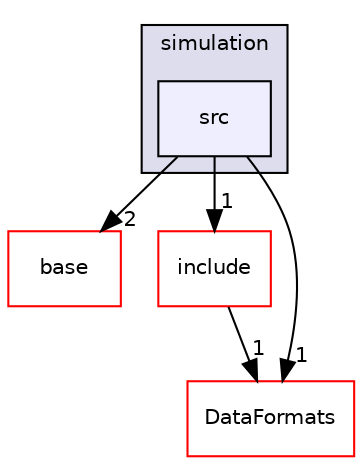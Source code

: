 digraph "/home/travis/build/AliceO2Group/AliceO2/Detectors/TRD/simulation/src" {
  bgcolor=transparent;
  compound=true
  node [ fontsize="10", fontname="Helvetica"];
  edge [ labelfontsize="10", labelfontname="Helvetica"];
  subgraph clusterdir_5cb2a8e9fdbe67a11efb4176f60bf3d6 {
    graph [ bgcolor="#ddddee", pencolor="black", label="simulation" fontname="Helvetica", fontsize="10", URL="dir_5cb2a8e9fdbe67a11efb4176f60bf3d6.html"]
  dir_41d98617f9e68bb8925b5f8794afb89b [shape=box, label="src", style="filled", fillcolor="#eeeeff", pencolor="black", URL="dir_41d98617f9e68bb8925b5f8794afb89b.html"];
  }
  dir_09bf7f7c4011a5ccc426492db4dd0891 [shape=box label="base" color="red" URL="dir_09bf7f7c4011a5ccc426492db4dd0891.html"];
  dir_5036081dbf3ad3ea0cfa218a95bb99de [shape=box label="include" color="red" URL="dir_5036081dbf3ad3ea0cfa218a95bb99de.html"];
  dir_2171f7ec022c5423887b07c69b2f5b48 [shape=box label="DataFormats" color="red" URL="dir_2171f7ec022c5423887b07c69b2f5b48.html"];
  dir_41d98617f9e68bb8925b5f8794afb89b->dir_09bf7f7c4011a5ccc426492db4dd0891 [headlabel="2", labeldistance=1.5 headhref="dir_000179_000285.html"];
  dir_41d98617f9e68bb8925b5f8794afb89b->dir_5036081dbf3ad3ea0cfa218a95bb99de [headlabel="1", labeldistance=1.5 headhref="dir_000179_000169.html"];
  dir_41d98617f9e68bb8925b5f8794afb89b->dir_2171f7ec022c5423887b07c69b2f5b48 [headlabel="1", labeldistance=1.5 headhref="dir_000179_000052.html"];
  dir_5036081dbf3ad3ea0cfa218a95bb99de->dir_2171f7ec022c5423887b07c69b2f5b48 [headlabel="1", labeldistance=1.5 headhref="dir_000169_000052.html"];
}
